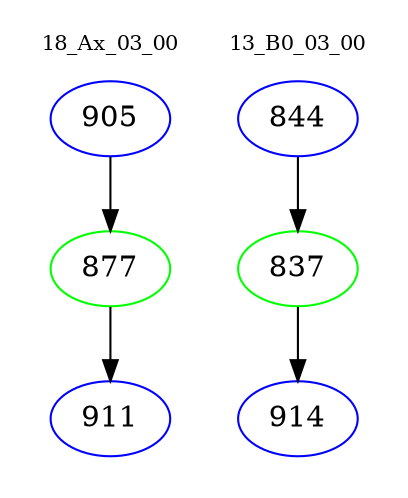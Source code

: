 digraph{
subgraph cluster_0 {
color = white
label = "18_Ax_03_00";
fontsize=10;
T0_905 [label="905", color="blue"]
T0_905 -> T0_877 [color="black"]
T0_877 [label="877", color="green"]
T0_877 -> T0_911 [color="black"]
T0_911 [label="911", color="blue"]
}
subgraph cluster_1 {
color = white
label = "13_B0_03_00";
fontsize=10;
T1_844 [label="844", color="blue"]
T1_844 -> T1_837 [color="black"]
T1_837 [label="837", color="green"]
T1_837 -> T1_914 [color="black"]
T1_914 [label="914", color="blue"]
}
}
